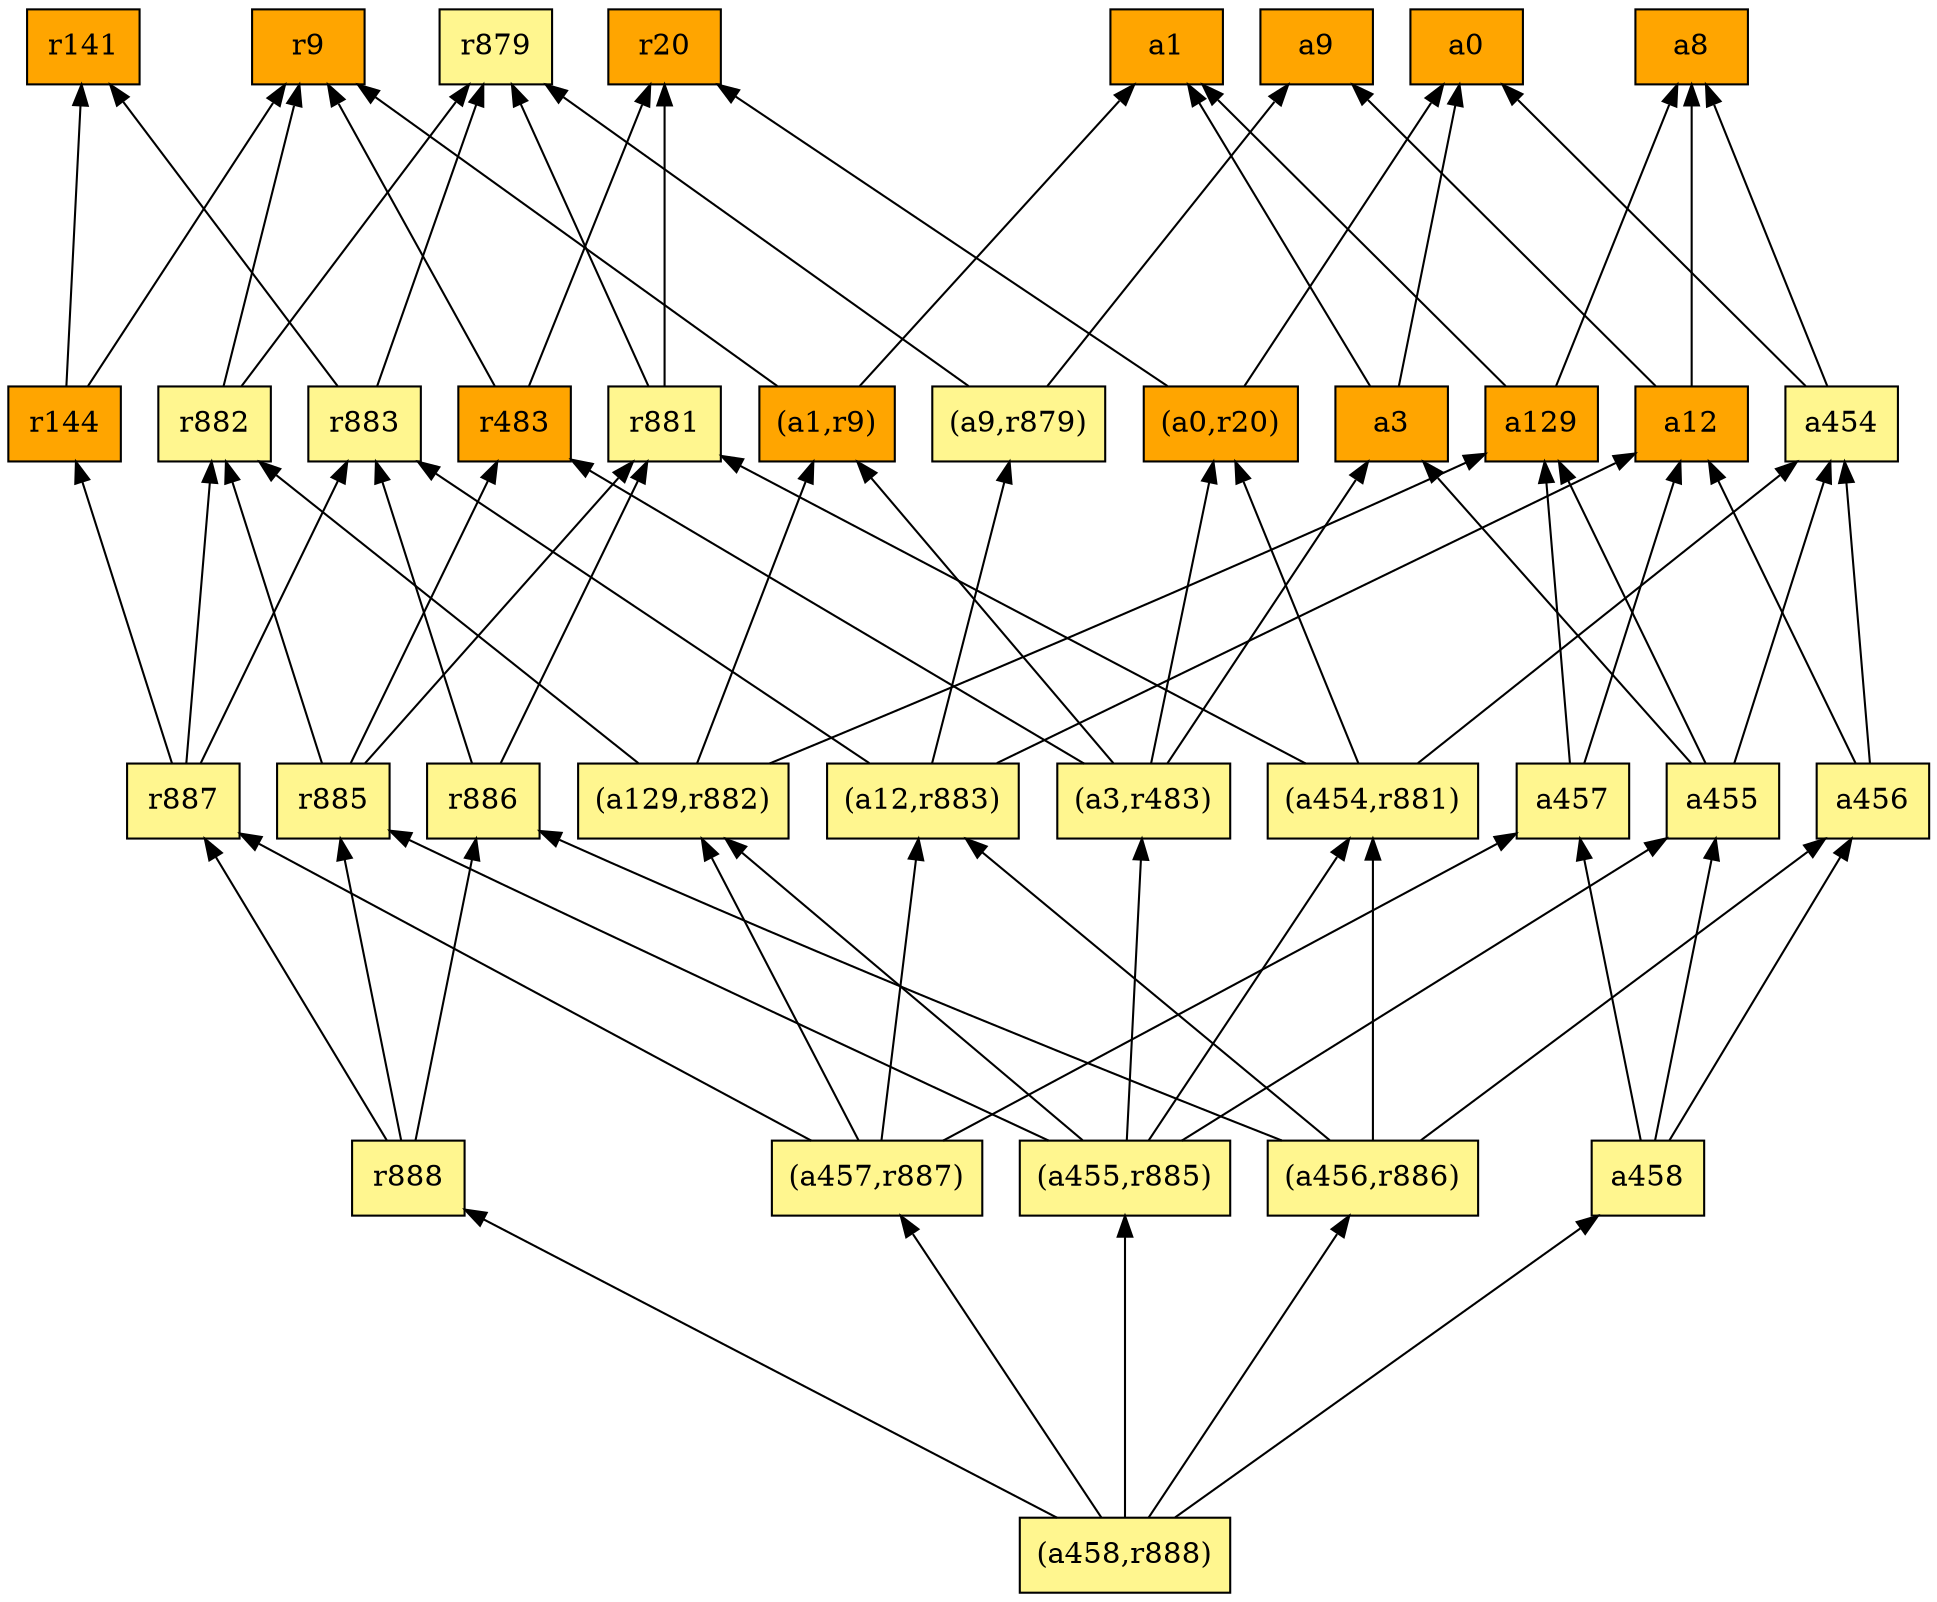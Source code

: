 digraph G {
rankdir=BT;ranksep="2.0";
"(a1,r9)" [shape=record,fillcolor=orange,style=filled,label="{(a1,r9)}"];
"r141" [shape=record,fillcolor=orange,style=filled,label="{r141}"];
"a8" [shape=record,fillcolor=orange,style=filled,label="{a8}"];
"(a0,r20)" [shape=record,fillcolor=orange,style=filled,label="{(a0,r20)}"];
"a3" [shape=record,fillcolor=orange,style=filled,label="{a3}"];
"a457" [shape=record,fillcolor=khaki1,style=filled,label="{a457}"];
"(a9,r879)" [shape=record,fillcolor=khaki1,style=filled,label="{(a9,r879)}"];
"r885" [shape=record,fillcolor=khaki1,style=filled,label="{r885}"];
"r9" [shape=record,fillcolor=orange,style=filled,label="{r9}"];
"r883" [shape=record,fillcolor=khaki1,style=filled,label="{r883}"];
"a9" [shape=record,fillcolor=orange,style=filled,label="{a9}"];
"a458" [shape=record,fillcolor=khaki1,style=filled,label="{a458}"];
"r879" [shape=record,fillcolor=khaki1,style=filled,label="{r879}"];
"(a457,r887)" [shape=record,fillcolor=khaki1,style=filled,label="{(a457,r887)}"];
"r144" [shape=record,fillcolor=orange,style=filled,label="{r144}"];
"(a12,r883)" [shape=record,fillcolor=khaki1,style=filled,label="{(a12,r883)}"];
"r882" [shape=record,fillcolor=khaki1,style=filled,label="{r882}"];
"r886" [shape=record,fillcolor=khaki1,style=filled,label="{r886}"];
"a129" [shape=record,fillcolor=orange,style=filled,label="{a129}"];
"a454" [shape=record,fillcolor=khaki1,style=filled,label="{a454}"];
"r887" [shape=record,fillcolor=khaki1,style=filled,label="{r887}"];
"a455" [shape=record,fillcolor=khaki1,style=filled,label="{a455}"];
"r483" [shape=record,fillcolor=orange,style=filled,label="{r483}"];
"(a454,r881)" [shape=record,fillcolor=khaki1,style=filled,label="{(a454,r881)}"];
"(a456,r886)" [shape=record,fillcolor=khaki1,style=filled,label="{(a456,r886)}"];
"a456" [shape=record,fillcolor=khaki1,style=filled,label="{a456}"];
"(a455,r885)" [shape=record,fillcolor=khaki1,style=filled,label="{(a455,r885)}"];
"a1" [shape=record,fillcolor=orange,style=filled,label="{a1}"];
"r888" [shape=record,fillcolor=khaki1,style=filled,label="{r888}"];
"r881" [shape=record,fillcolor=khaki1,style=filled,label="{r881}"];
"(a458,r888)" [shape=record,fillcolor=khaki1,style=filled,label="{(a458,r888)}"];
"(a3,r483)" [shape=record,fillcolor=khaki1,style=filled,label="{(a3,r483)}"];
"r20" [shape=record,fillcolor=orange,style=filled,label="{r20}"];
"a0" [shape=record,fillcolor=orange,style=filled,label="{a0}"];
"a12" [shape=record,fillcolor=orange,style=filled,label="{a12}"];
"(a129,r882)" [shape=record,fillcolor=khaki1,style=filled,label="{(a129,r882)}"];
"(a1,r9)" -> "r9"
"(a1,r9)" -> "a1"
"(a0,r20)" -> "a0"
"(a0,r20)" -> "r20"
"a3" -> "a1"
"a3" -> "a0"
"a457" -> "a12"
"a457" -> "a129"
"(a9,r879)" -> "a9"
"(a9,r879)" -> "r879"
"r885" -> "r881"
"r885" -> "r483"
"r885" -> "r882"
"r883" -> "r141"
"r883" -> "r879"
"a458" -> "a457"
"a458" -> "a455"
"a458" -> "a456"
"(a457,r887)" -> "r887"
"(a457,r887)" -> "a457"
"(a457,r887)" -> "(a12,r883)"
"(a457,r887)" -> "(a129,r882)"
"r144" -> "r9"
"r144" -> "r141"
"(a12,r883)" -> "r883"
"(a12,r883)" -> "a12"
"(a12,r883)" -> "(a9,r879)"
"r882" -> "r9"
"r882" -> "r879"
"r886" -> "r881"
"r886" -> "r883"
"a129" -> "a1"
"a129" -> "a8"
"a454" -> "a0"
"a454" -> "a8"
"r887" -> "r144"
"r887" -> "r883"
"r887" -> "r882"
"a455" -> "a454"
"a455" -> "a3"
"a455" -> "a129"
"r483" -> "r9"
"r483" -> "r20"
"(a454,r881)" -> "(a0,r20)"
"(a454,r881)" -> "a454"
"(a454,r881)" -> "r881"
"(a456,r886)" -> "(a454,r881)"
"(a456,r886)" -> "(a12,r883)"
"(a456,r886)" -> "a456"
"(a456,r886)" -> "r886"
"a456" -> "a454"
"a456" -> "a12"
"(a455,r885)" -> "a455"
"(a455,r885)" -> "(a3,r483)"
"(a455,r885)" -> "(a454,r881)"
"(a455,r885)" -> "r885"
"(a455,r885)" -> "(a129,r882)"
"r888" -> "r887"
"r888" -> "r885"
"r888" -> "r886"
"r881" -> "r20"
"r881" -> "r879"
"(a458,r888)" -> "(a455,r885)"
"(a458,r888)" -> "r888"
"(a458,r888)" -> "a458"
"(a458,r888)" -> "(a457,r887)"
"(a458,r888)" -> "(a456,r886)"
"(a3,r483)" -> "(a1,r9)"
"(a3,r483)" -> "r483"
"(a3,r483)" -> "a3"
"(a3,r483)" -> "(a0,r20)"
"a12" -> "a8"
"a12" -> "a9"
"(a129,r882)" -> "(a1,r9)"
"(a129,r882)" -> "r882"
"(a129,r882)" -> "a129"
}